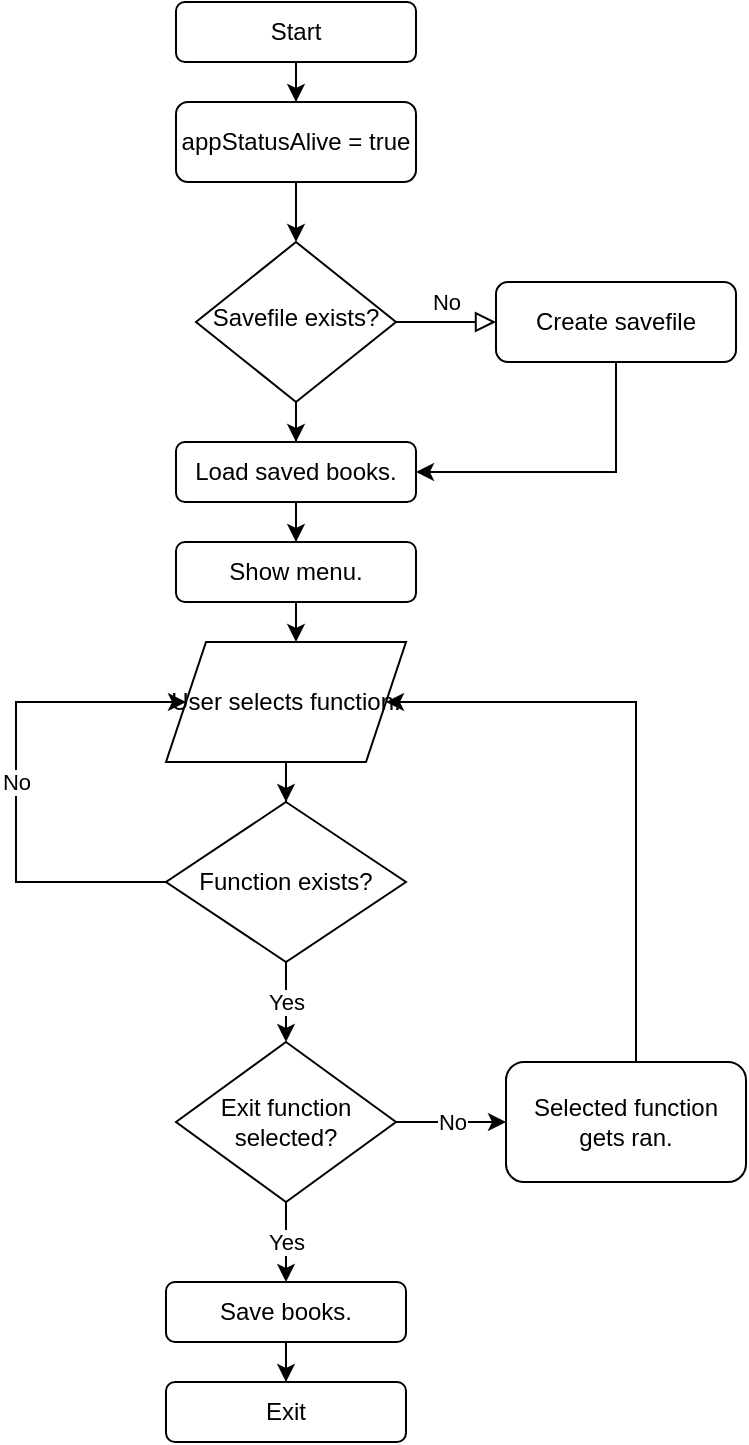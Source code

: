 <mxfile version="14.4.3" type="device"><diagram id="C5RBs43oDa-KdzZeNtuy" name="Page-1"><mxGraphModel dx="1360" dy="803" grid="1" gridSize="10" guides="1" tooltips="1" connect="1" arrows="1" fold="1" page="1" pageScale="1" pageWidth="827" pageHeight="1169" math="0" shadow="0"><root><mxCell id="WIyWlLk6GJQsqaUBKTNV-0"/><mxCell id="WIyWlLk6GJQsqaUBKTNV-1" parent="WIyWlLk6GJQsqaUBKTNV-0"/><mxCell id="QdarWdtVAlctGObvfWRF-4" style="edgeStyle=orthogonalEdgeStyle;rounded=0;orthogonalLoop=1;jettySize=auto;html=1;" edge="1" parent="WIyWlLk6GJQsqaUBKTNV-1" source="WIyWlLk6GJQsqaUBKTNV-3" target="WIyWlLk6GJQsqaUBKTNV-6"><mxGeometry relative="1" as="geometry"/></mxCell><mxCell id="WIyWlLk6GJQsqaUBKTNV-3" value="appStatusAlive = true" style="rounded=1;whiteSpace=wrap;html=1;fontSize=12;glass=0;strokeWidth=1;shadow=0;" parent="WIyWlLk6GJQsqaUBKTNV-1" vertex="1"><mxGeometry x="160" y="80" width="120" height="40" as="geometry"/></mxCell><mxCell id="WIyWlLk6GJQsqaUBKTNV-5" value="No" style="edgeStyle=orthogonalEdgeStyle;rounded=0;html=1;jettySize=auto;orthogonalLoop=1;fontSize=11;endArrow=block;endFill=0;endSize=8;strokeWidth=1;shadow=0;labelBackgroundColor=none;" parent="WIyWlLk6GJQsqaUBKTNV-1" source="WIyWlLk6GJQsqaUBKTNV-6" target="WIyWlLk6GJQsqaUBKTNV-7" edge="1"><mxGeometry y="10" relative="1" as="geometry"><mxPoint as="offset"/></mxGeometry></mxCell><mxCell id="QdarWdtVAlctGObvfWRF-3" style="edgeStyle=orthogonalEdgeStyle;rounded=0;orthogonalLoop=1;jettySize=auto;html=1;" edge="1" parent="WIyWlLk6GJQsqaUBKTNV-1" source="WIyWlLk6GJQsqaUBKTNV-6" target="QdarWdtVAlctGObvfWRF-2"><mxGeometry relative="1" as="geometry"/></mxCell><mxCell id="WIyWlLk6GJQsqaUBKTNV-6" value="Savefile exists?" style="rhombus;whiteSpace=wrap;html=1;shadow=0;fontFamily=Helvetica;fontSize=12;align=center;strokeWidth=1;spacing=6;spacingTop=-4;" parent="WIyWlLk6GJQsqaUBKTNV-1" vertex="1"><mxGeometry x="170" y="150" width="100" height="80" as="geometry"/></mxCell><mxCell id="QdarWdtVAlctGObvfWRF-5" style="edgeStyle=orthogonalEdgeStyle;rounded=0;orthogonalLoop=1;jettySize=auto;html=1;entryX=1;entryY=0.5;entryDx=0;entryDy=0;" edge="1" parent="WIyWlLk6GJQsqaUBKTNV-1" source="WIyWlLk6GJQsqaUBKTNV-7" target="QdarWdtVAlctGObvfWRF-2"><mxGeometry relative="1" as="geometry"><mxPoint x="380" y="270" as="targetPoint"/><Array as="points"><mxPoint x="380" y="265"/></Array></mxGeometry></mxCell><mxCell id="WIyWlLk6GJQsqaUBKTNV-7" value="&lt;div&gt;Create savefile&lt;/div&gt;" style="rounded=1;whiteSpace=wrap;html=1;fontSize=12;glass=0;strokeWidth=1;shadow=0;" parent="WIyWlLk6GJQsqaUBKTNV-1" vertex="1"><mxGeometry x="320" y="170" width="120" height="40" as="geometry"/></mxCell><mxCell id="QdarWdtVAlctGObvfWRF-12" style="edgeStyle=orthogonalEdgeStyle;rounded=0;orthogonalLoop=1;jettySize=auto;html=1;" edge="1" parent="WIyWlLk6GJQsqaUBKTNV-1" source="WIyWlLk6GJQsqaUBKTNV-11"><mxGeometry relative="1" as="geometry"><mxPoint x="220" y="350" as="targetPoint"/></mxGeometry></mxCell><mxCell id="WIyWlLk6GJQsqaUBKTNV-11" value="Show menu." style="rounded=1;whiteSpace=wrap;html=1;fontSize=12;glass=0;strokeWidth=1;shadow=0;" parent="WIyWlLk6GJQsqaUBKTNV-1" vertex="1"><mxGeometry x="160" y="300" width="120" height="30" as="geometry"/></mxCell><mxCell id="QdarWdtVAlctGObvfWRF-1" style="edgeStyle=orthogonalEdgeStyle;rounded=0;orthogonalLoop=1;jettySize=auto;html=1;" edge="1" parent="WIyWlLk6GJQsqaUBKTNV-1" source="QdarWdtVAlctGObvfWRF-0" target="WIyWlLk6GJQsqaUBKTNV-3"><mxGeometry relative="1" as="geometry"/></mxCell><mxCell id="QdarWdtVAlctGObvfWRF-0" value="&lt;div&gt;Start&lt;/div&gt;" style="rounded=1;whiteSpace=wrap;html=1;" vertex="1" parent="WIyWlLk6GJQsqaUBKTNV-1"><mxGeometry x="160" y="30" width="120" height="30" as="geometry"/></mxCell><mxCell id="QdarWdtVAlctGObvfWRF-6" style="edgeStyle=orthogonalEdgeStyle;rounded=0;orthogonalLoop=1;jettySize=auto;html=1;" edge="1" parent="WIyWlLk6GJQsqaUBKTNV-1" source="QdarWdtVAlctGObvfWRF-2" target="WIyWlLk6GJQsqaUBKTNV-11"><mxGeometry relative="1" as="geometry"/></mxCell><mxCell id="QdarWdtVAlctGObvfWRF-2" value="Load saved books." style="rounded=1;whiteSpace=wrap;html=1;" vertex="1" parent="WIyWlLk6GJQsqaUBKTNV-1"><mxGeometry x="160" y="250" width="120" height="30" as="geometry"/></mxCell><mxCell id="QdarWdtVAlctGObvfWRF-21" style="edgeStyle=orthogonalEdgeStyle;rounded=0;orthogonalLoop=1;jettySize=auto;html=1;entryX=1;entryY=0.5;entryDx=0;entryDy=0;" edge="1" parent="WIyWlLk6GJQsqaUBKTNV-1" source="QdarWdtVAlctGObvfWRF-13" target="QdarWdtVAlctGObvfWRF-15"><mxGeometry relative="1" as="geometry"><Array as="points"><mxPoint x="390" y="380"/></Array></mxGeometry></mxCell><mxCell id="QdarWdtVAlctGObvfWRF-13" value="Selected function gets ran." style="rounded=1;whiteSpace=wrap;html=1;" vertex="1" parent="WIyWlLk6GJQsqaUBKTNV-1"><mxGeometry x="325" y="560" width="120" height="60" as="geometry"/></mxCell><mxCell id="QdarWdtVAlctGObvfWRF-25" style="edgeStyle=orthogonalEdgeStyle;rounded=0;orthogonalLoop=1;jettySize=auto;html=1;" edge="1" parent="WIyWlLk6GJQsqaUBKTNV-1" source="QdarWdtVAlctGObvfWRF-15" target="QdarWdtVAlctGObvfWRF-24"><mxGeometry relative="1" as="geometry"/></mxCell><mxCell id="QdarWdtVAlctGObvfWRF-15" value="User selects function." style="shape=parallelogram;perimeter=parallelogramPerimeter;whiteSpace=wrap;html=1;fixedSize=1;" vertex="1" parent="WIyWlLk6GJQsqaUBKTNV-1"><mxGeometry x="155" y="350" width="120" height="60" as="geometry"/></mxCell><mxCell id="QdarWdtVAlctGObvfWRF-18" value="No" style="edgeStyle=orthogonalEdgeStyle;rounded=0;orthogonalLoop=1;jettySize=auto;html=1;" edge="1" parent="WIyWlLk6GJQsqaUBKTNV-1" source="QdarWdtVAlctGObvfWRF-16" target="QdarWdtVAlctGObvfWRF-13"><mxGeometry relative="1" as="geometry"/></mxCell><mxCell id="QdarWdtVAlctGObvfWRF-20" value="&lt;div&gt;Yes&lt;/div&gt;" style="edgeStyle=orthogonalEdgeStyle;rounded=0;orthogonalLoop=1;jettySize=auto;html=1;" edge="1" parent="WIyWlLk6GJQsqaUBKTNV-1" source="QdarWdtVAlctGObvfWRF-16" target="QdarWdtVAlctGObvfWRF-19"><mxGeometry relative="1" as="geometry"/></mxCell><mxCell id="QdarWdtVAlctGObvfWRF-16" value="Exit function selected?" style="rhombus;whiteSpace=wrap;html=1;" vertex="1" parent="WIyWlLk6GJQsqaUBKTNV-1"><mxGeometry x="160" y="550" width="110" height="80" as="geometry"/></mxCell><mxCell id="QdarWdtVAlctGObvfWRF-23" style="edgeStyle=orthogonalEdgeStyle;rounded=0;orthogonalLoop=1;jettySize=auto;html=1;" edge="1" parent="WIyWlLk6GJQsqaUBKTNV-1" source="QdarWdtVAlctGObvfWRF-19" target="QdarWdtVAlctGObvfWRF-22"><mxGeometry relative="1" as="geometry"/></mxCell><mxCell id="QdarWdtVAlctGObvfWRF-19" value="Save books." style="rounded=1;whiteSpace=wrap;html=1;" vertex="1" parent="WIyWlLk6GJQsqaUBKTNV-1"><mxGeometry x="155" y="670" width="120" height="30" as="geometry"/></mxCell><mxCell id="QdarWdtVAlctGObvfWRF-22" value="Exit" style="rounded=1;whiteSpace=wrap;html=1;" vertex="1" parent="WIyWlLk6GJQsqaUBKTNV-1"><mxGeometry x="155" y="720" width="120" height="30" as="geometry"/></mxCell><mxCell id="QdarWdtVAlctGObvfWRF-26" value="Yes" style="edgeStyle=orthogonalEdgeStyle;rounded=0;orthogonalLoop=1;jettySize=auto;html=1;" edge="1" parent="WIyWlLk6GJQsqaUBKTNV-1" source="QdarWdtVAlctGObvfWRF-24" target="QdarWdtVAlctGObvfWRF-16"><mxGeometry relative="1" as="geometry"/></mxCell><mxCell id="QdarWdtVAlctGObvfWRF-27" value="No" style="edgeStyle=orthogonalEdgeStyle;rounded=0;orthogonalLoop=1;jettySize=auto;html=1;entryX=0;entryY=0.5;entryDx=0;entryDy=0;" edge="1" parent="WIyWlLk6GJQsqaUBKTNV-1" source="QdarWdtVAlctGObvfWRF-24" target="QdarWdtVAlctGObvfWRF-15"><mxGeometry relative="1" as="geometry"><Array as="points"><mxPoint x="80" y="470"/><mxPoint x="80" y="380"/></Array></mxGeometry></mxCell><mxCell id="QdarWdtVAlctGObvfWRF-24" value="Function exists?" style="rhombus;whiteSpace=wrap;html=1;" vertex="1" parent="WIyWlLk6GJQsqaUBKTNV-1"><mxGeometry x="155" y="430" width="120" height="80" as="geometry"/></mxCell></root></mxGraphModel></diagram></mxfile>
